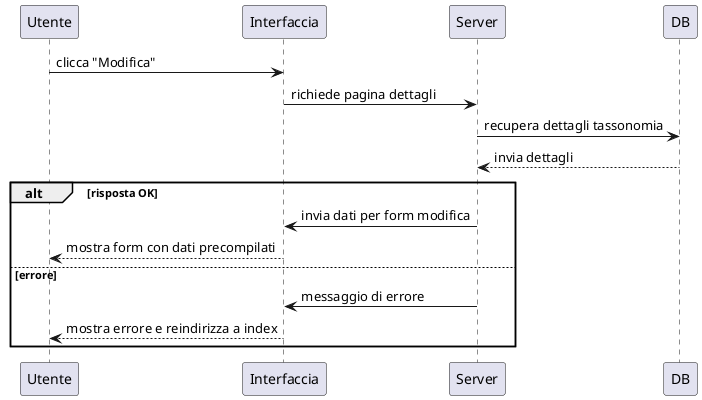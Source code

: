 @startuml modifica_tassonomia_sequenza
participant Utente
participant Interfaccia as UI
participant Server
participant DB

Utente -> UI : clicca "Modifica"
UI -> Server : richiede pagina dettagli
Server -> DB : recupera dettagli tassonomia
DB --> Server : invia dettagli

alt risposta OK
    Server -> UI : invia dati per form modifica
    UI --> Utente : mostra form con dati precompilati
else errore
    Server -> UI : messaggio di errore
    UI --> Utente : mostra errore e reindirizza a index
end
@enduml
